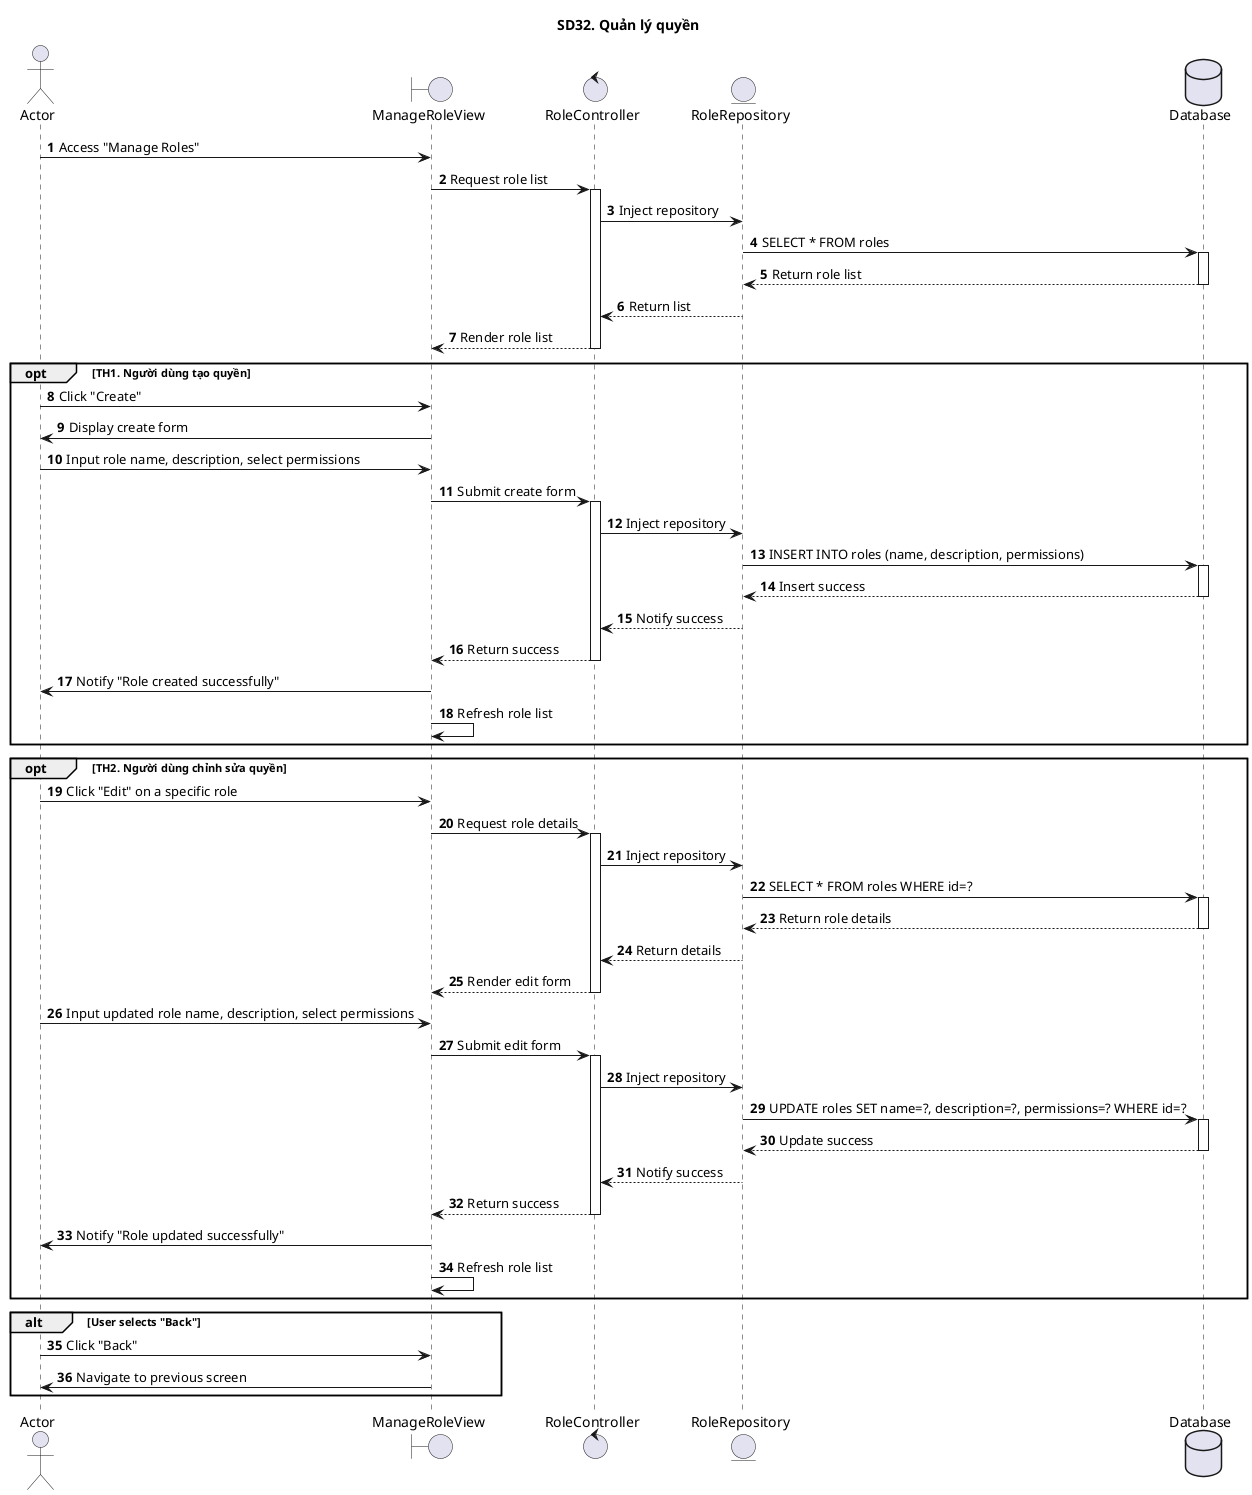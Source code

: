 @startuml SQ
autonumber
title SD32. Quản lý quyền
actor "Actor" as actor
boundary "ManageRoleView" as manageView
control "RoleController" as controller
entity "RoleRepository" as model
database "Database" as database

' Main Flow
actor -> manageView : Access "Manage Roles"
manageView -> controller : Request role list
activate controller
controller -> model : Inject repository
model -> database : SELECT * FROM roles
activate database
database --> model : Return role list
deactivate database
model --> controller : Return list
deactivate model
controller --> manageView : Render role list
deactivate controller

' Option TH1: Create Role
opt TH1. Người dùng tạo quyền
    actor -> manageView : Click "Create"
    manageView -> actor : Display create form
    actor -> manageView : Input role name, description, select permissions
    manageView -> controller : Submit create form
    activate controller
    controller -> model : Inject repository
    model -> database : INSERT INTO roles (name, description, permissions)
    activate database
    database --> model : Insert success
    deactivate database
    model --> controller : Notify success
    deactivate model
    controller --> manageView : Return success
    deactivate controller
    manageView -> actor : Notify "Role created successfully"
    manageView -> manageView : Refresh role list
end

' Option TH2: Edit Role
opt TH2. Người dùng chỉnh sửa quyền
    actor -> manageView : Click "Edit" on a specific role
    manageView -> controller : Request role details
    activate controller
    controller -> model : Inject repository
    model -> database : SELECT * FROM roles WHERE id=?
    activate database
    database --> model : Return role details
    deactivate database
    model --> controller : Return details
    deactivate model
    controller --> manageView : Render edit form
    deactivate controller
    actor -> manageView : Input updated role name, description, select permissions
    manageView -> controller : Submit edit form
    activate controller
    controller -> model : Inject repository
    model -> database : UPDATE roles SET name=?, description=?, permissions=? WHERE id=?
    activate database
    database --> model : Update success
    deactivate database
    model --> controller : Notify success
    deactivate model
    controller --> manageView : Return success
    deactivate controller
    manageView -> actor : Notify "Role updated successfully"
    manageView -> manageView : Refresh role list
end

' Alternative Flow: Back Navigation
alt User selects "Back"
    actor -> manageView : Click "Back"
    manageView -> actor : Navigate to previous screen
end

@enduml
